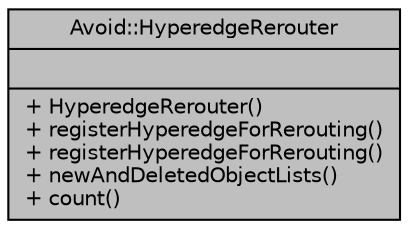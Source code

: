 digraph "Avoid::HyperedgeRerouter"
{
  edge [fontname="Helvetica",fontsize="10",labelfontname="Helvetica",labelfontsize="10"];
  node [fontname="Helvetica",fontsize="10",shape=record];
  Node1 [label="{Avoid::HyperedgeRerouter\n||+ HyperedgeRerouter()\l+ registerHyperedgeForRerouting()\l+ registerHyperedgeForRerouting()\l+ newAndDeletedObjectLists()\l+ count()\l}",height=0.2,width=0.4,color="black", fillcolor="grey75", style="filled", fontcolor="black"];
}
